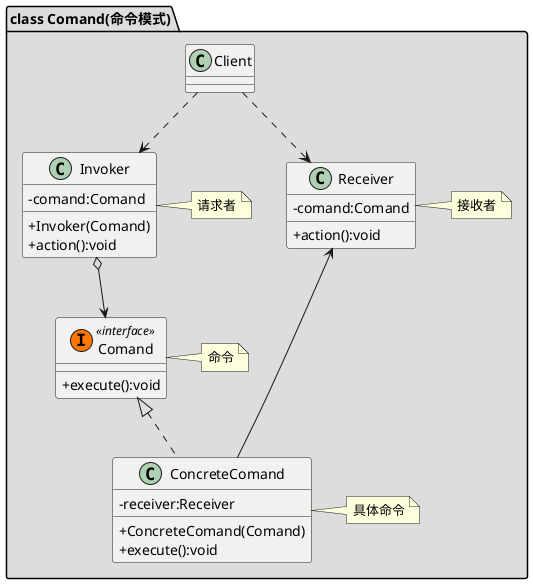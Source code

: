 @startuml
skinparam classAttributeIconSize 0

package "class Comand(命令模式)" #DDDDDD {
    class Invoker
    {
    -comand:Comand
    +Invoker(Comand)
    +action():void
    }
    note right: 请求者

    class Receiver
    {
    -comand:Comand
    +action():void
    }
    note right: 接收者

    class Comand<< (I,#FF7700) interface>>
    {
    +execute():void
    }
    note right: 命令

    class ConcreteComand
    {
    -receiver:Receiver
    +ConcreteComand(Comand)
    +execute():void
    }
    note right: 具体命令

    Client..>Invoker
    Client..>Receiver
    Invoker o--> Comand
    Receiver <-- ConcreteComand
    Comand <|.. ConcreteComand
}
@enduml
